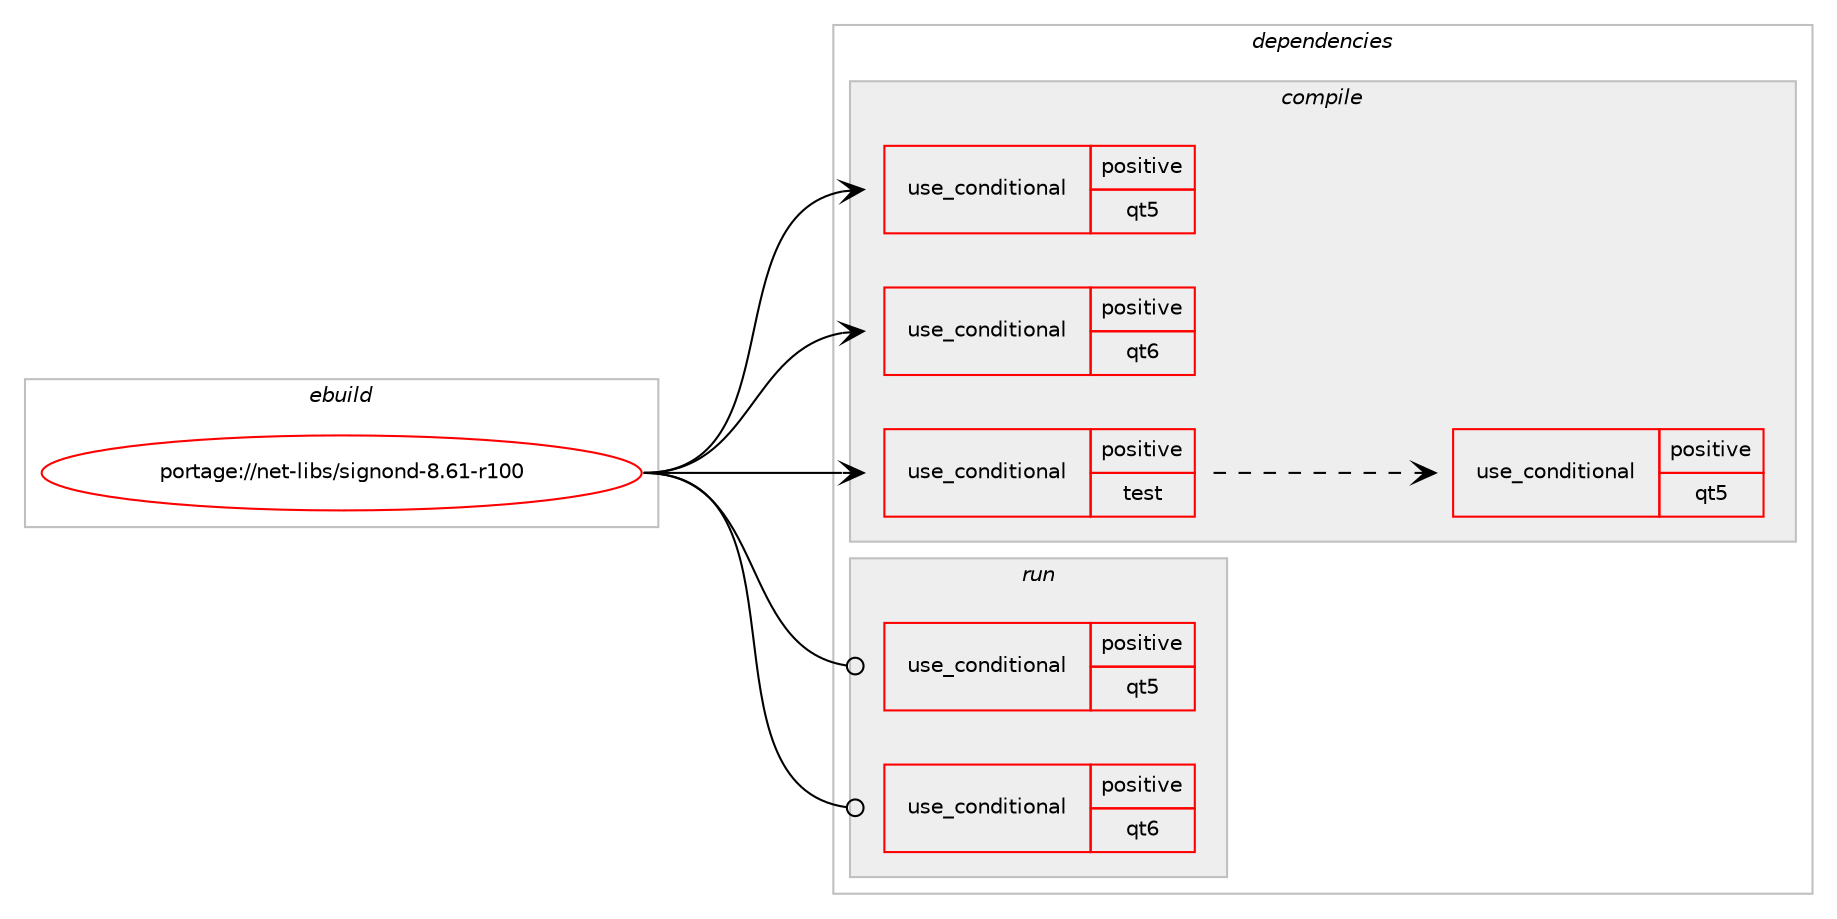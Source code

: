 digraph prolog {

# *************
# Graph options
# *************

newrank=true;
concentrate=true;
compound=true;
graph [rankdir=LR,fontname=Helvetica,fontsize=10,ranksep=1.5];#, ranksep=2.5, nodesep=0.2];
edge  [arrowhead=vee];
node  [fontname=Helvetica,fontsize=10];

# **********
# The ebuild
# **********

subgraph cluster_leftcol {
color=gray;
rank=same;
label=<<i>ebuild</i>>;
id [label="portage://net-libs/signond-8.61-r100", color=red, width=4, href="../net-libs/signond-8.61-r100.svg"];
}

# ****************
# The dependencies
# ****************

subgraph cluster_midcol {
color=gray;
label=<<i>dependencies</i>>;
subgraph cluster_compile {
fillcolor="#eeeeee";
style=filled;
label=<<i>compile</i>>;
subgraph cond91988 {
dependency184401 [label=<<TABLE BORDER="0" CELLBORDER="1" CELLSPACING="0" CELLPADDING="4"><TR><TD ROWSPAN="3" CELLPADDING="10">use_conditional</TD></TR><TR><TD>positive</TD></TR><TR><TD>qt5</TD></TR></TABLE>>, shape=none, color=red];
# *** BEGIN UNKNOWN DEPENDENCY TYPE (TODO) ***
# dependency184401 -> package_dependency(portage://net-libs/signond-8.61-r100,install,no,dev-qt,qtcore,none,[,,],[slot(5)],[])
# *** END UNKNOWN DEPENDENCY TYPE (TODO) ***

# *** BEGIN UNKNOWN DEPENDENCY TYPE (TODO) ***
# dependency184401 -> package_dependency(portage://net-libs/signond-8.61-r100,install,no,dev-qt,qtdbus,none,[,,],[slot(5)],[])
# *** END UNKNOWN DEPENDENCY TYPE (TODO) ***

# *** BEGIN UNKNOWN DEPENDENCY TYPE (TODO) ***
# dependency184401 -> package_dependency(portage://net-libs/signond-8.61-r100,install,no,dev-qt,qtgui,none,[,,],[slot(5)],[])
# *** END UNKNOWN DEPENDENCY TYPE (TODO) ***

# *** BEGIN UNKNOWN DEPENDENCY TYPE (TODO) ***
# dependency184401 -> package_dependency(portage://net-libs/signond-8.61-r100,install,no,dev-qt,qtnetwork,none,[,,],[slot(5)],[])
# *** END UNKNOWN DEPENDENCY TYPE (TODO) ***

# *** BEGIN UNKNOWN DEPENDENCY TYPE (TODO) ***
# dependency184401 -> package_dependency(portage://net-libs/signond-8.61-r100,install,no,dev-qt,qtsql,none,[,,],[slot(5)],[])
# *** END UNKNOWN DEPENDENCY TYPE (TODO) ***

}
id:e -> dependency184401:w [weight=20,style="solid",arrowhead="vee"];
subgraph cond91989 {
dependency184402 [label=<<TABLE BORDER="0" CELLBORDER="1" CELLSPACING="0" CELLPADDING="4"><TR><TD ROWSPAN="3" CELLPADDING="10">use_conditional</TD></TR><TR><TD>positive</TD></TR><TR><TD>qt6</TD></TR></TABLE>>, shape=none, color=red];
# *** BEGIN UNKNOWN DEPENDENCY TYPE (TODO) ***
# dependency184402 -> package_dependency(portage://net-libs/signond-8.61-r100,install,no,dev-qt,qtbase,none,[,,],[slot(6)],[use(enable(dbus),none),use(enable(gui),none),use(enable(network),none),use(enable(sql),none)])
# *** END UNKNOWN DEPENDENCY TYPE (TODO) ***

}
id:e -> dependency184402:w [weight=20,style="solid",arrowhead="vee"];
subgraph cond91990 {
dependency184403 [label=<<TABLE BORDER="0" CELLBORDER="1" CELLSPACING="0" CELLPADDING="4"><TR><TD ROWSPAN="3" CELLPADDING="10">use_conditional</TD></TR><TR><TD>positive</TD></TR><TR><TD>test</TD></TR></TABLE>>, shape=none, color=red];
subgraph cond91991 {
dependency184404 [label=<<TABLE BORDER="0" CELLBORDER="1" CELLSPACING="0" CELLPADDING="4"><TR><TD ROWSPAN="3" CELLPADDING="10">use_conditional</TD></TR><TR><TD>positive</TD></TR><TR><TD>qt5</TD></TR></TABLE>>, shape=none, color=red];
# *** BEGIN UNKNOWN DEPENDENCY TYPE (TODO) ***
# dependency184404 -> package_dependency(portage://net-libs/signond-8.61-r100,install,no,dev-qt,qttest,none,[,,],[slot(5)],[])
# *** END UNKNOWN DEPENDENCY TYPE (TODO) ***

}
dependency184403:e -> dependency184404:w [weight=20,style="dashed",arrowhead="vee"];
}
id:e -> dependency184403:w [weight=20,style="solid",arrowhead="vee"];
# *** BEGIN UNKNOWN DEPENDENCY TYPE (TODO) ***
# id -> package_dependency(portage://net-libs/signond-8.61-r100,install,no,net-libs,libproxy,none,[,,],[],[])
# *** END UNKNOWN DEPENDENCY TYPE (TODO) ***

}
subgraph cluster_compileandrun {
fillcolor="#eeeeee";
style=filled;
label=<<i>compile and run</i>>;
}
subgraph cluster_run {
fillcolor="#eeeeee";
style=filled;
label=<<i>run</i>>;
subgraph cond91992 {
dependency184405 [label=<<TABLE BORDER="0" CELLBORDER="1" CELLSPACING="0" CELLPADDING="4"><TR><TD ROWSPAN="3" CELLPADDING="10">use_conditional</TD></TR><TR><TD>positive</TD></TR><TR><TD>qt5</TD></TR></TABLE>>, shape=none, color=red];
# *** BEGIN UNKNOWN DEPENDENCY TYPE (TODO) ***
# dependency184405 -> package_dependency(portage://net-libs/signond-8.61-r100,run,no,dev-qt,qtcore,none,[,,],[slot(5)],[])
# *** END UNKNOWN DEPENDENCY TYPE (TODO) ***

# *** BEGIN UNKNOWN DEPENDENCY TYPE (TODO) ***
# dependency184405 -> package_dependency(portage://net-libs/signond-8.61-r100,run,no,dev-qt,qtdbus,none,[,,],[slot(5)],[])
# *** END UNKNOWN DEPENDENCY TYPE (TODO) ***

# *** BEGIN UNKNOWN DEPENDENCY TYPE (TODO) ***
# dependency184405 -> package_dependency(portage://net-libs/signond-8.61-r100,run,no,dev-qt,qtgui,none,[,,],[slot(5)],[])
# *** END UNKNOWN DEPENDENCY TYPE (TODO) ***

# *** BEGIN UNKNOWN DEPENDENCY TYPE (TODO) ***
# dependency184405 -> package_dependency(portage://net-libs/signond-8.61-r100,run,no,dev-qt,qtnetwork,none,[,,],[slot(5)],[])
# *** END UNKNOWN DEPENDENCY TYPE (TODO) ***

# *** BEGIN UNKNOWN DEPENDENCY TYPE (TODO) ***
# dependency184405 -> package_dependency(portage://net-libs/signond-8.61-r100,run,no,dev-qt,qtsql,none,[,,],[slot(5)],[])
# *** END UNKNOWN DEPENDENCY TYPE (TODO) ***

}
id:e -> dependency184405:w [weight=20,style="solid",arrowhead="odot"];
subgraph cond91993 {
dependency184406 [label=<<TABLE BORDER="0" CELLBORDER="1" CELLSPACING="0" CELLPADDING="4"><TR><TD ROWSPAN="3" CELLPADDING="10">use_conditional</TD></TR><TR><TD>positive</TD></TR><TR><TD>qt6</TD></TR></TABLE>>, shape=none, color=red];
# *** BEGIN UNKNOWN DEPENDENCY TYPE (TODO) ***
# dependency184406 -> package_dependency(portage://net-libs/signond-8.61-r100,run,no,dev-qt,qtbase,none,[,,],[slot(6)],[use(enable(dbus),none),use(enable(gui),none),use(enable(network),none),use(enable(sql),none)])
# *** END UNKNOWN DEPENDENCY TYPE (TODO) ***

}
id:e -> dependency184406:w [weight=20,style="solid",arrowhead="odot"];
# *** BEGIN UNKNOWN DEPENDENCY TYPE (TODO) ***
# id -> package_dependency(portage://net-libs/signond-8.61-r100,run,no,net-libs,libproxy,none,[,,],[],[])
# *** END UNKNOWN DEPENDENCY TYPE (TODO) ***

}
}

# **************
# The candidates
# **************

subgraph cluster_choices {
rank=same;
color=gray;
label=<<i>candidates</i>>;

}

}
